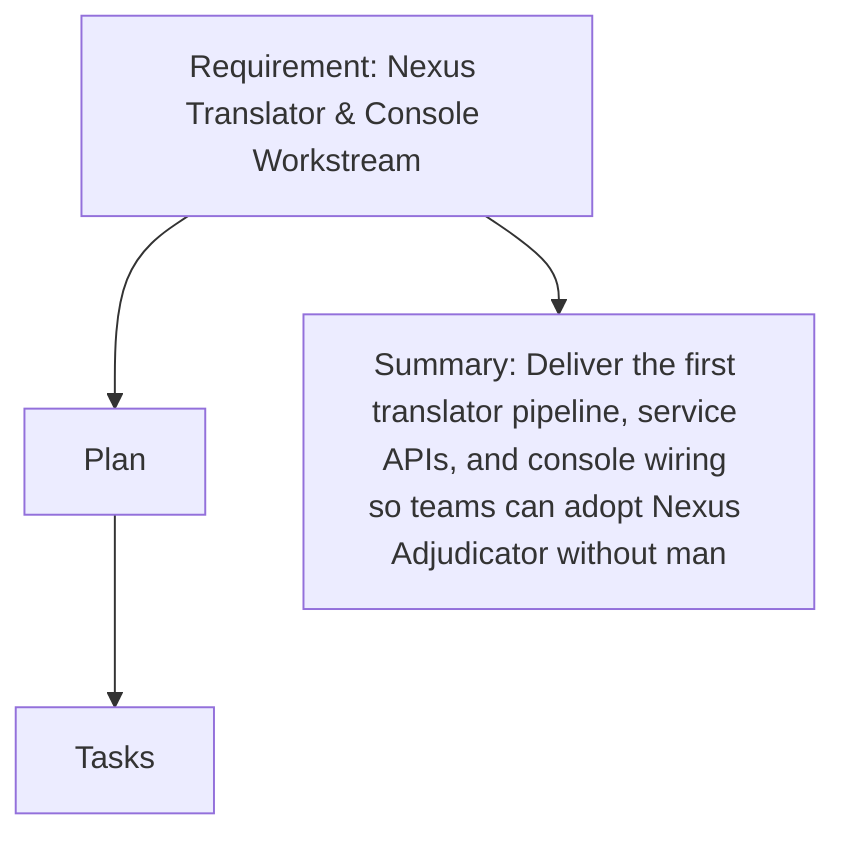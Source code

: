 flowchart TD
    R["Requirement: Nexus Translator & Console Workstream"]
    P["Plan"]
    T["Tasks"]
    R --> P
    P --> T
    R --> S["Summary: Deliver the first translator pipeline, service APIs, and console wiring so teams can adopt Nexus Adjudicator without man"]